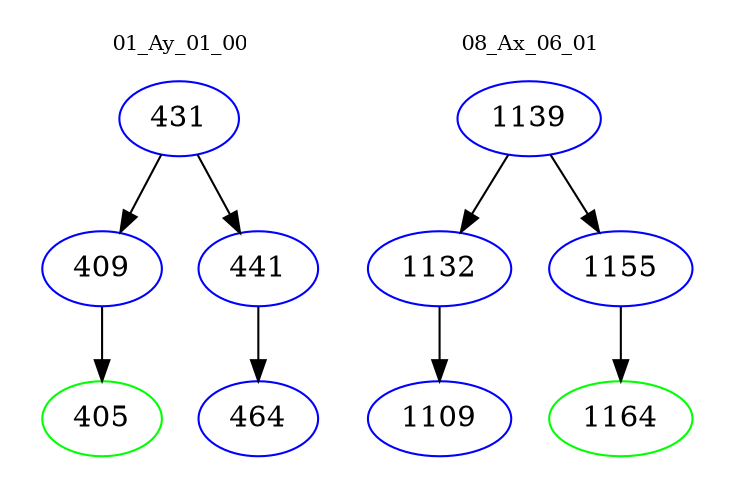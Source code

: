 digraph{
subgraph cluster_0 {
color = white
label = "01_Ay_01_00";
fontsize=10;
T0_431 [label="431", color="blue"]
T0_431 -> T0_409 [color="black"]
T0_409 [label="409", color="blue"]
T0_409 -> T0_405 [color="black"]
T0_405 [label="405", color="green"]
T0_431 -> T0_441 [color="black"]
T0_441 [label="441", color="blue"]
T0_441 -> T0_464 [color="black"]
T0_464 [label="464", color="blue"]
}
subgraph cluster_1 {
color = white
label = "08_Ax_06_01";
fontsize=10;
T1_1139 [label="1139", color="blue"]
T1_1139 -> T1_1132 [color="black"]
T1_1132 [label="1132", color="blue"]
T1_1132 -> T1_1109 [color="black"]
T1_1109 [label="1109", color="blue"]
T1_1139 -> T1_1155 [color="black"]
T1_1155 [label="1155", color="blue"]
T1_1155 -> T1_1164 [color="black"]
T1_1164 [label="1164", color="green"]
}
}
